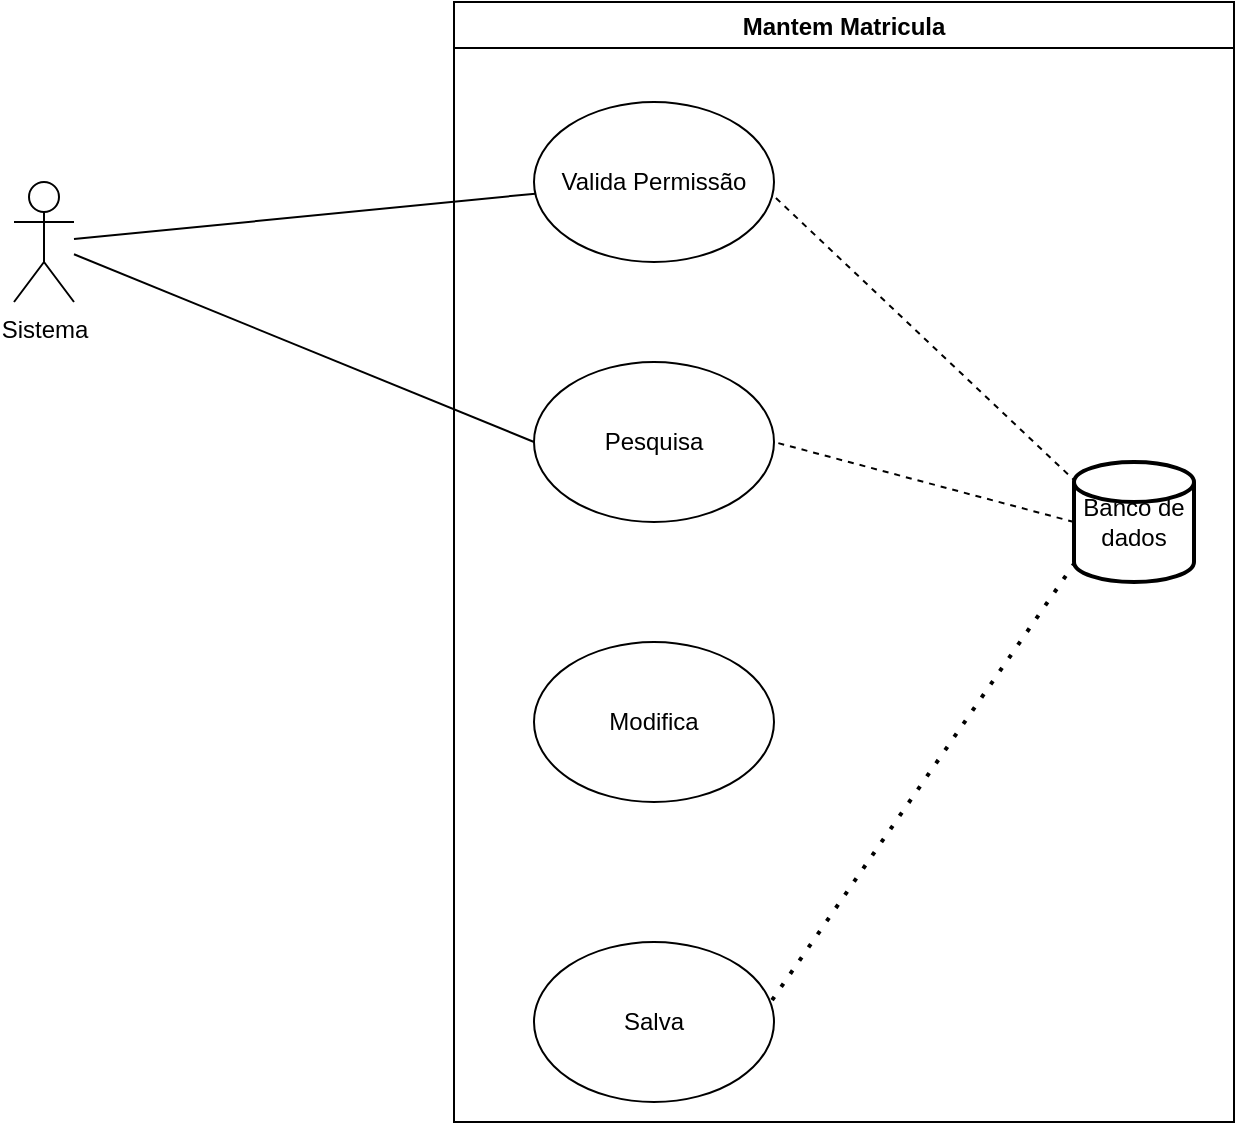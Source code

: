 <mxfile version="13.7.3" type="device"><diagram id="z7HuTe2Ma4CzirDgcvHp" name="Page-1"><mxGraphModel dx="947" dy="576" grid="1" gridSize="10" guides="1" tooltips="1" connect="1" arrows="1" fold="1" page="1" pageScale="1" pageWidth="827" pageHeight="1169" math="0" shadow="0"><root><mxCell id="0"/><mxCell id="1" parent="0"/><mxCell id="WOB95xmPcEgxYN8Kut9R-1" value="Sistema" style="shape=umlActor;verticalLabelPosition=bottom;verticalAlign=top;html=1;outlineConnect=0;" vertex="1" parent="1"><mxGeometry x="70" y="100" width="30" height="60" as="geometry"/></mxCell><mxCell id="WOB95xmPcEgxYN8Kut9R-3" value="Valida Permissão" style="ellipse;whiteSpace=wrap;html=1;" vertex="1" parent="1"><mxGeometry x="330" y="60" width="120" height="80" as="geometry"/></mxCell><mxCell id="WOB95xmPcEgxYN8Kut9R-7" value="Pesquisa" style="ellipse;whiteSpace=wrap;html=1;" vertex="1" parent="1"><mxGeometry x="330" y="190" width="120" height="80" as="geometry"/></mxCell><mxCell id="WOB95xmPcEgxYN8Kut9R-10" value="Modifica" style="ellipse;whiteSpace=wrap;html=1;" vertex="1" parent="1"><mxGeometry x="330" y="330" width="120" height="80" as="geometry"/></mxCell><mxCell id="WOB95xmPcEgxYN8Kut9R-15" value="" style="endArrow=none;html=1;" edge="1" parent="1" source="WOB95xmPcEgxYN8Kut9R-1" target="WOB95xmPcEgxYN8Kut9R-3"><mxGeometry width="50" height="50" relative="1" as="geometry"><mxPoint x="290" y="280" as="sourcePoint"/><mxPoint x="340" y="230" as="targetPoint"/></mxGeometry></mxCell><mxCell id="WOB95xmPcEgxYN8Kut9R-16" value="" style="endArrow=none;html=1;entryX=0;entryY=0.5;entryDx=0;entryDy=0;" edge="1" parent="1" source="WOB95xmPcEgxYN8Kut9R-1" target="WOB95xmPcEgxYN8Kut9R-7"><mxGeometry width="50" height="50" relative="1" as="geometry"><mxPoint x="290" y="280" as="sourcePoint"/><mxPoint x="320" y="220" as="targetPoint"/></mxGeometry></mxCell><mxCell id="WOB95xmPcEgxYN8Kut9R-20" value="Banco de dados" style="strokeWidth=2;html=1;shape=mxgraph.flowchart.database;whiteSpace=wrap;" vertex="1" parent="1"><mxGeometry x="600" y="240" width="60" height="60" as="geometry"/></mxCell><mxCell id="WOB95xmPcEgxYN8Kut9R-22" value="" style="endArrow=none;dashed=1;html=1;exitX=0;exitY=0.5;exitDx=0;exitDy=0;exitPerimeter=0;entryX=1;entryY=0.5;entryDx=0;entryDy=0;" edge="1" parent="1" source="WOB95xmPcEgxYN8Kut9R-20" target="WOB95xmPcEgxYN8Kut9R-7"><mxGeometry width="50" height="50" relative="1" as="geometry"><mxPoint x="290" y="270" as="sourcePoint"/><mxPoint x="340" y="220" as="targetPoint"/></mxGeometry></mxCell><mxCell id="WOB95xmPcEgxYN8Kut9R-23" value="" style="endArrow=none;dashed=1;html=1;dashPattern=1 3;strokeWidth=2;exitX=0.992;exitY=0.363;exitDx=0;exitDy=0;entryX=0;entryY=0.85;entryDx=0;entryDy=0;entryPerimeter=0;exitPerimeter=0;" edge="1" parent="1" source="WOB95xmPcEgxYN8Kut9R-28" target="WOB95xmPcEgxYN8Kut9R-20"><mxGeometry width="50" height="50" relative="1" as="geometry"><mxPoint x="290" y="270" as="sourcePoint"/><mxPoint x="340" y="220" as="targetPoint"/></mxGeometry></mxCell><mxCell id="WOB95xmPcEgxYN8Kut9R-24" value="" style="endArrow=none;dashed=1;html=1;exitX=1.008;exitY=0.6;exitDx=0;exitDy=0;exitPerimeter=0;entryX=0;entryY=0.15;entryDx=0;entryDy=0;entryPerimeter=0;" edge="1" parent="1" source="WOB95xmPcEgxYN8Kut9R-3" target="WOB95xmPcEgxYN8Kut9R-20"><mxGeometry width="50" height="50" relative="1" as="geometry"><mxPoint x="290" y="270" as="sourcePoint"/><mxPoint x="340" y="220" as="targetPoint"/></mxGeometry></mxCell><mxCell id="WOB95xmPcEgxYN8Kut9R-27" value="Mantem Matricula" style="swimlane;" vertex="1" parent="1"><mxGeometry x="290" y="10" width="390" height="560" as="geometry"/></mxCell><mxCell id="WOB95xmPcEgxYN8Kut9R-28" value="Salva" style="ellipse;whiteSpace=wrap;html=1;" vertex="1" parent="WOB95xmPcEgxYN8Kut9R-27"><mxGeometry x="40" y="470" width="120" height="80" as="geometry"/></mxCell></root></mxGraphModel></diagram></mxfile>